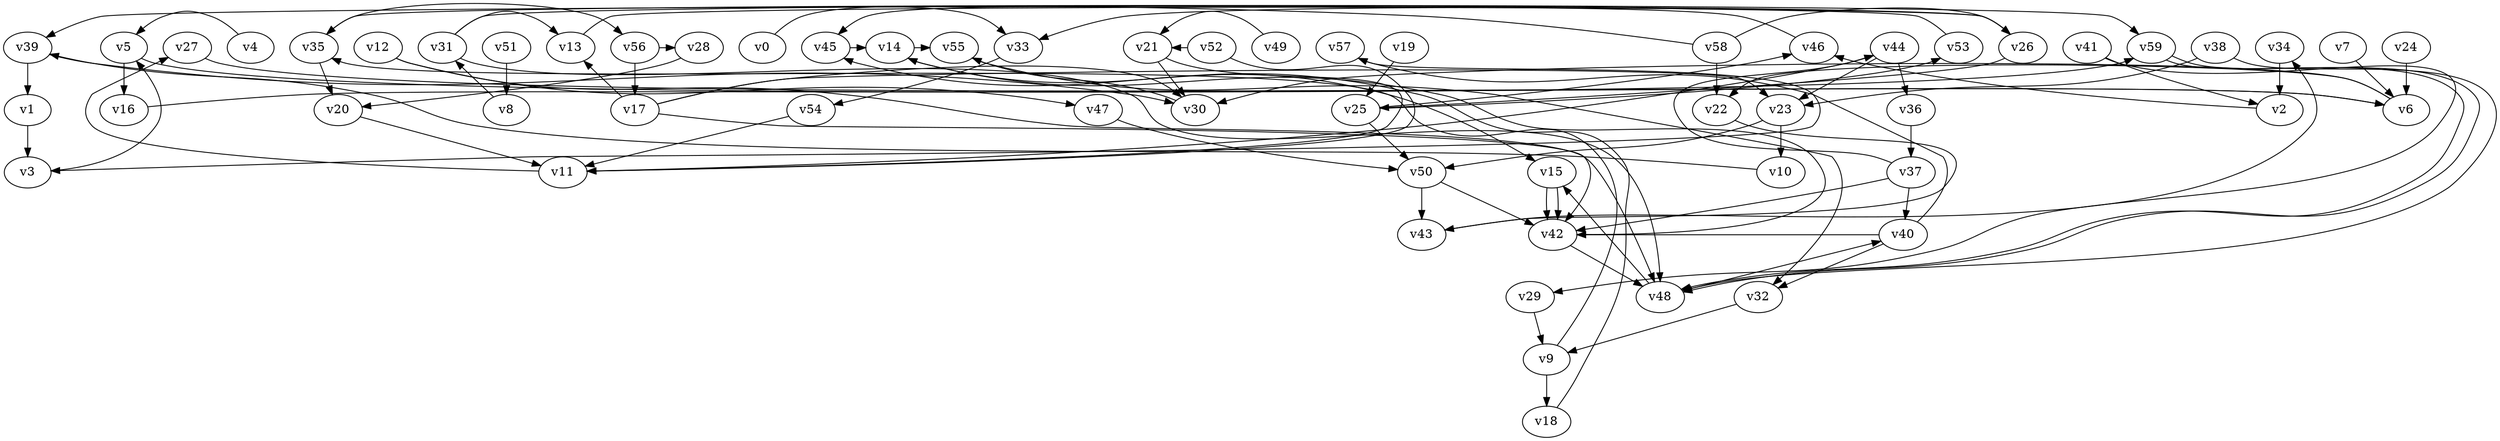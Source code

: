 // Benchmark game 88 - 60 vertices
digraph G {
    v0 [name="v0", player=1];
    v1 [name="v1", player=1];
    v2 [name="v2", player=1];
    v3 [name="v3", player=0];
    v4 [name="v4", player=0];
    v5 [name="v5", player=1];
    v6 [name="v6", player=1, target=1];
    v7 [name="v7", player=1];
    v8 [name="v8", player=1];
    v9 [name="v9", player=0];
    v10 [name="v10", player=1];
    v11 [name="v11", player=0];
    v12 [name="v12", player=0, target=1];
    v13 [name="v13", player=0];
    v14 [name="v14", player=1];
    v15 [name="v15", player=0];
    v16 [name="v16", player=0];
    v17 [name="v17", player=1];
    v18 [name="v18", player=1];
    v19 [name="v19", player=0];
    v20 [name="v20", player=0];
    v21 [name="v21", player=1];
    v22 [name="v22", player=1];
    v23 [name="v23", player=1];
    v24 [name="v24", player=1];
    v25 [name="v25", player=1];
    v26 [name="v26", player=0];
    v27 [name="v27", player=0, target=1];
    v28 [name="v28", player=0];
    v29 [name="v29", player=0];
    v30 [name="v30", player=1];
    v31 [name="v31", player=1, target=1];
    v32 [name="v32", player=0, target=1];
    v33 [name="v33", player=0];
    v34 [name="v34", player=0];
    v35 [name="v35", player=1];
    v36 [name="v36", player=1];
    v37 [name="v37", player=1];
    v38 [name="v38", player=1];
    v39 [name="v39", player=0];
    v40 [name="v40", player=1];
    v41 [name="v41", player=1, target=1];
    v42 [name="v42", player=1];
    v43 [name="v43", player=0];
    v44 [name="v44", player=0];
    v45 [name="v45", player=1];
    v46 [name="v46", player=0];
    v47 [name="v47", player=0];
    v48 [name="v48", player=1];
    v49 [name="v49", player=1];
    v50 [name="v50", player=1];
    v51 [name="v51", player=1];
    v52 [name="v52", player=0];
    v53 [name="v53", player=0];
    v54 [name="v54", player=0];
    v55 [name="v55", player=0];
    v56 [name="v56", player=1];
    v57 [name="v57", player=0, target=1];
    v58 [name="v58", player=1];
    v59 [name="v59", player=1];

    v0 -> v33 [constraint="time >= 9"];
    v1 -> v3;
    v2 -> v46 [constraint="time % 5 == 1"];
    v3 -> v5 [constraint="time == 18"];
    v4 -> v5 [constraint="time == 2"];
    v5 -> v16;
    v6 -> v30 [constraint="time % 3 == 2"];
    v7 -> v6 [constraint="time <= 5"];
    v8 -> v31 [constraint="time >= 2"];
    v9 -> v35 [constraint="time == 1"];
    v10 -> v39 [constraint="time % 6 == 2"];
    v11 -> v27 [constraint="time == 10"];
    v12 -> v48 [constraint="time == 1"];
    v13 -> v26 [constraint="time % 2 == 0"];
    v14 -> v55 [constraint="time == 18"];
    v15 -> v42;
    v16 -> v59 [constraint="time >= 2"];
    v17 -> v23 [constraint="time <= 10"];
    v18 -> v45 [constraint="time >= 1"];
    v19 -> v25;
    v20 -> v11;
    v21 -> v11 [constraint="(time % 3 == 1) || (time % 5 == 0)"];
    v22 -> v43 [constraint="time == 4"];
    v23 -> v10;
    v24 -> v6;
    v25 -> v50;
    v26 -> v25 [constraint="time == 1"];
    v27 -> v6 [constraint="time == 8"];
    v28 -> v20 [constraint="time >= 10"];
    v29 -> v9;
    v30 -> v55 [constraint="time == 7"];
    v31 -> v13 [constraint="time >= 9"];
    v32 -> v9;
    v33 -> v54;
    v34 -> v2;
    v35 -> v20;
    v36 -> v37;
    v37 -> v42;
    v38 -> v23 [constraint="time == 20"];
    v39 -> v1;
    v40 -> v42 [constraint="time >= 13"];
    v41 -> v2 [constraint="time <= 8"];
    v42 -> v48;
    v43 -> v34 [constraint="time == 7"];
    v44 -> v36;
    v45 -> v14 [constraint="time % 4 == 1"];
    v46 -> v33 [constraint="time == 3"];
    v47 -> v50;
    v48 -> v15 [constraint="time >= 5"];
    v49 -> v21 [constraint="time >= 7"];
    v50 -> v43;
    v51 -> v8;
    v52 -> v11 [constraint="time % 4 == 2"];
    v53 -> v39 [constraint="time == 0"];
    v54 -> v11;
    v55 -> v32 [constraint="time == 6"];
    v56 -> v17;
    v57 -> v3 [constraint="time >= 10"];
    v58 -> v22;
    v59 -> v48 [constraint="time == 15"];
    v40 -> v57 [constraint="time <= 12"];
    v17 -> v42 [constraint="time % 4 == 1"];
    v39 -> v30 [constraint="time >= 6"];
    v25 -> v53 [constraint="time >= 6"];
    v44 -> v11 [constraint="(time >= 7) && (time <= 20)"];
    v52 -> v21 [constraint="time % 2 == 1"];
    v31 -> v48 [constraint="time <= 10"];
    v23 -> v50;
    v40 -> v32;
    v58 -> v26 [constraint="time == 3"];
    v17 -> v30 [constraint="time >= 6"];
    v14 -> v15 [constraint="time == 18"];
    v44 -> v23;
    v56 -> v28 [constraint="time >= 5"];
    v59 -> v48 [constraint="time == 10"];
    v42 -> v14 [constraint="time == 17"];
    v37 -> v44 [constraint="time % 5 == 1"];
    v48 -> v40 [constraint="time <= 23"];
    v35 -> v56 [constraint="time == 7"];
    v9 -> v18;
    v58 -> v45 [constraint="time >= 7"];
    v31 -> v59 [constraint="time % 4 == 0"];
    v21 -> v30;
    v41 -> v29 [constraint="time <= 18"];
    v12 -> v47 [constraint="time % 3 == 1"];
    v17 -> v13 [constraint="time <= 14"];
    v26 -> v35 [constraint="time == 13"];
    v15 -> v42 [constraint="time % 5 == 0"];
    v25 -> v46 [constraint="time % 4 == 3"];
    v37 -> v40;
    v38 -> v48 [constraint="time <= 22"];
    v50 -> v42;
    v6 -> v22 [constraint="time <= 21"];
    v5 -> v6 [constraint="time == 16"];
}
